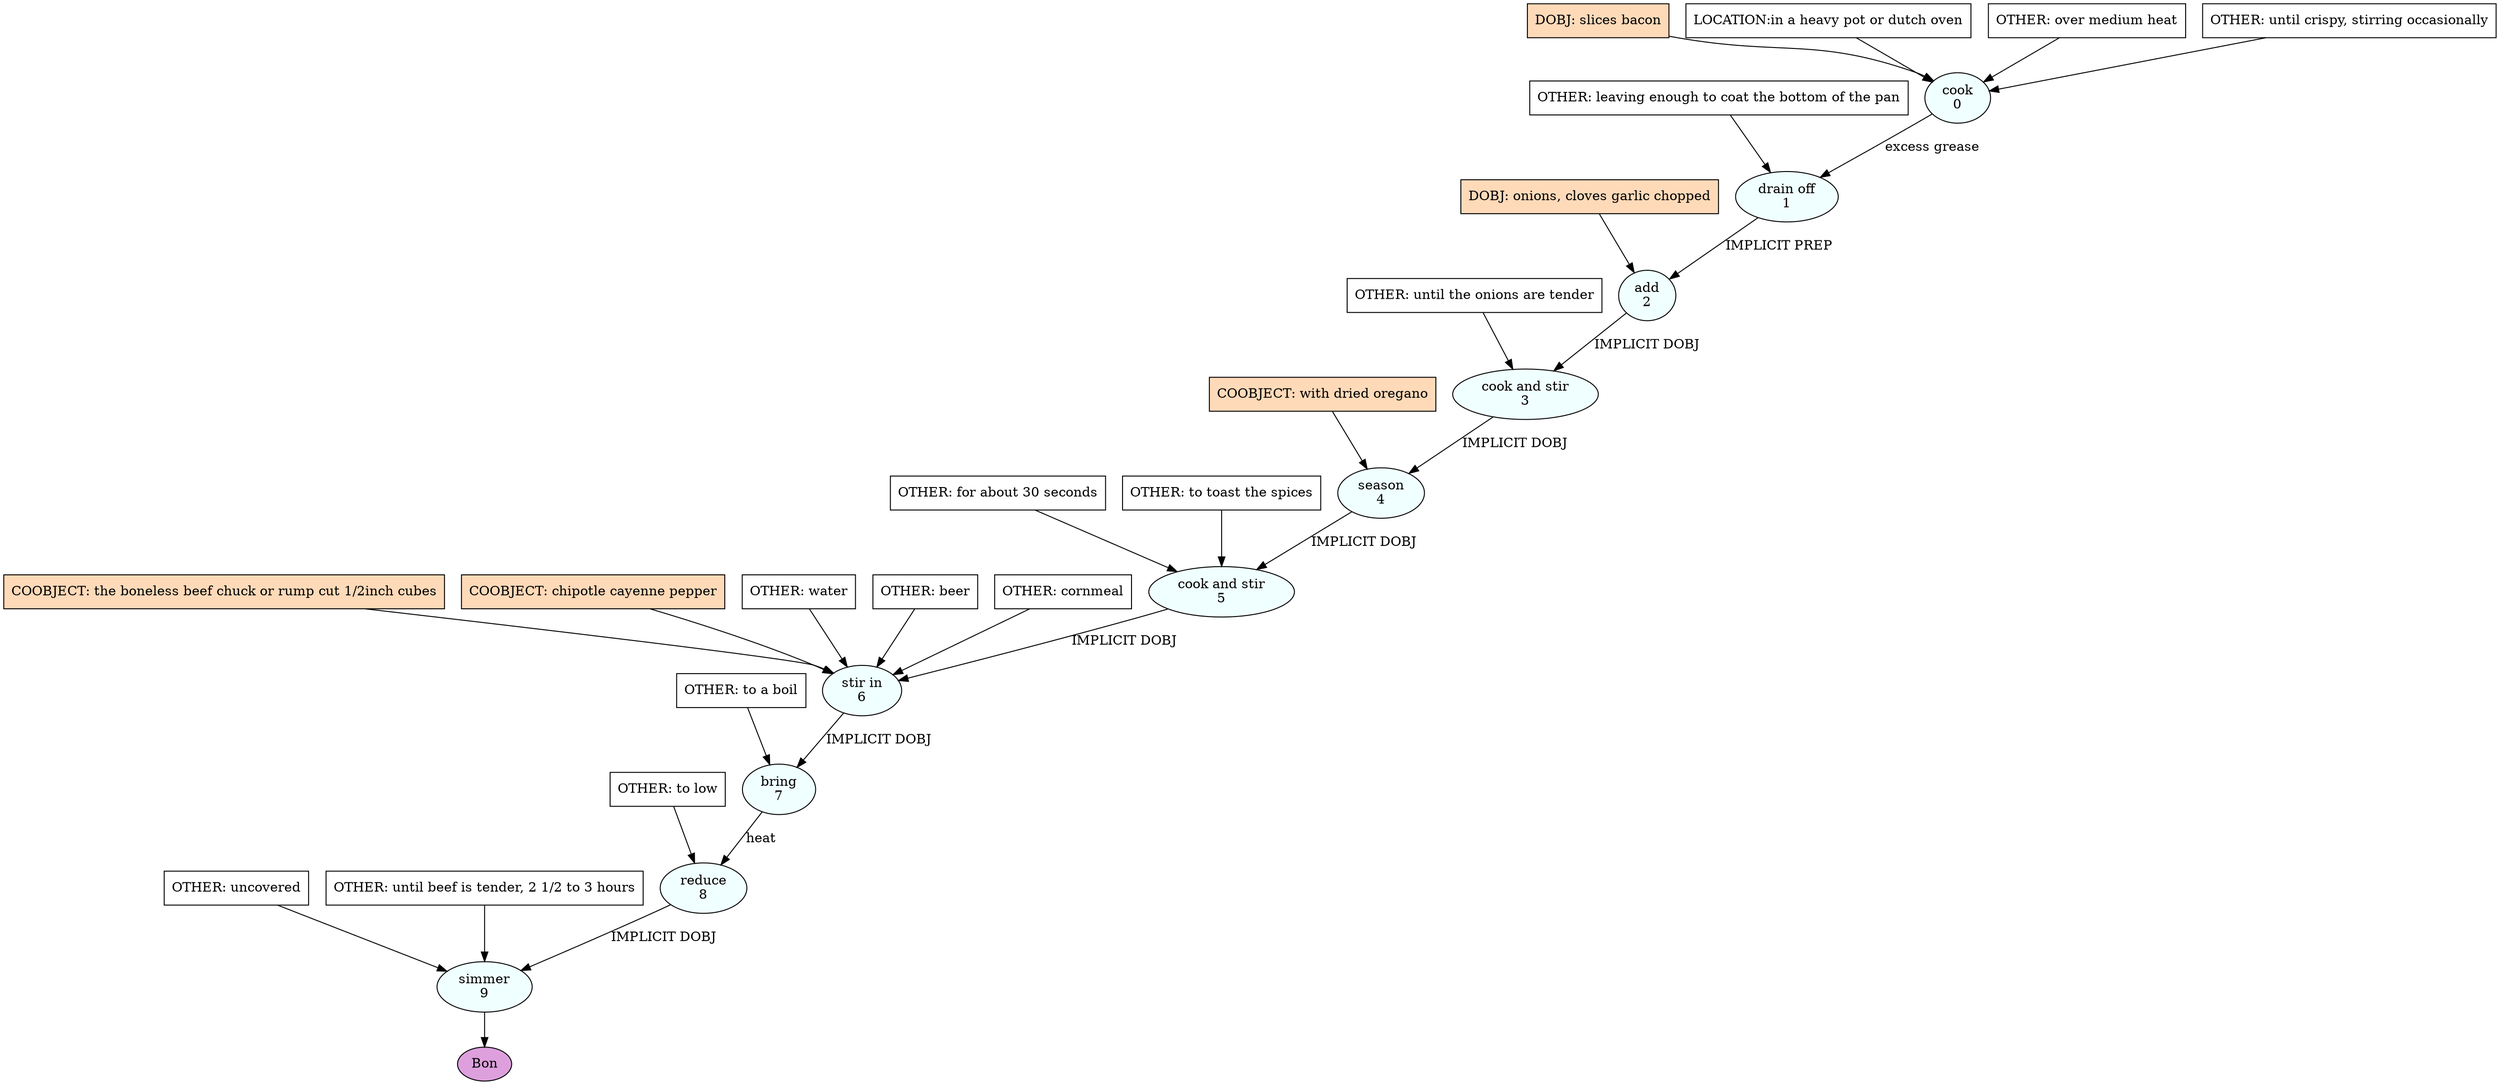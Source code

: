 digraph recipe {
E0[label="cook
0", shape=oval, style=filled, fillcolor=azure]
E1[label="drain off
1", shape=oval, style=filled, fillcolor=azure]
E2[label="add
2", shape=oval, style=filled, fillcolor=azure]
E3[label="cook and stir
3", shape=oval, style=filled, fillcolor=azure]
E4[label="season
4", shape=oval, style=filled, fillcolor=azure]
E5[label="cook and stir
5", shape=oval, style=filled, fillcolor=azure]
E6[label="stir in
6", shape=oval, style=filled, fillcolor=azure]
E7[label="bring
7", shape=oval, style=filled, fillcolor=azure]
E8[label="reduce
8", shape=oval, style=filled, fillcolor=azure]
E9[label="simmer
9", shape=oval, style=filled, fillcolor=azure]
D0[label="DOBJ: slices bacon", shape=box, style=filled, fillcolor=peachpuff]
D0 -> E0
P0_0[label="LOCATION:in a heavy pot or dutch oven", shape=box, style=filled, fillcolor=white]
P0_0 -> E0
O0_0[label="OTHER: over medium heat", shape=box, style=filled, fillcolor=white]
O0_0 -> E0
O0_1[label="OTHER: until crispy, stirring occasionally", shape=box, style=filled, fillcolor=white]
O0_1 -> E0
E0 -> E1 [label="excess grease"]
O1_0_0[label="OTHER: leaving enough to coat the bottom of the pan", shape=box, style=filled, fillcolor=white]
O1_0_0 -> E1
D2_ing[label="DOBJ: onions, cloves garlic chopped", shape=box, style=filled, fillcolor=peachpuff]
D2_ing -> E2
E1 -> E2 [label="IMPLICIT PREP"]
E2 -> E3 [label="IMPLICIT DOBJ"]
O3_0_0[label="OTHER: until the onions are tender", shape=box, style=filled, fillcolor=white]
O3_0_0 -> E3
E3 -> E4 [label="IMPLICIT DOBJ"]
P4_0_ing[label="COOBJECT: with dried oregano", shape=box, style=filled, fillcolor=peachpuff]
P4_0_ing -> E4
E4 -> E5 [label="IMPLICIT DOBJ"]
O5_0_0[label="OTHER: for about 30 seconds", shape=box, style=filled, fillcolor=white]
O5_0_0 -> E5
O5_1_0[label="OTHER: to toast the spices", shape=box, style=filled, fillcolor=white]
O5_1_0 -> E5
E5 -> E6 [label="IMPLICIT DOBJ"]
P6_0_ing[label="COOBJECT: the boneless beef chuck or rump cut 1/2inch cubes", shape=box, style=filled, fillcolor=peachpuff]
P6_0_ing -> E6
P6_1_ing[label="COOBJECT: chipotle cayenne pepper", shape=box, style=filled, fillcolor=peachpuff]
P6_1_ing -> E6
O6_0_0[label="OTHER: water", shape=box, style=filled, fillcolor=white]
O6_0_0 -> E6
O6_1_0[label="OTHER: beer", shape=box, style=filled, fillcolor=white]
O6_1_0 -> E6
O6_2_0[label="OTHER: cornmeal", shape=box, style=filled, fillcolor=white]
O6_2_0 -> E6
E6 -> E7 [label="IMPLICIT DOBJ"]
O7_0_0[label="OTHER: to a boil", shape=box, style=filled, fillcolor=white]
O7_0_0 -> E7
E7 -> E8 [label="heat"]
O8_0_0[label="OTHER: to low", shape=box, style=filled, fillcolor=white]
O8_0_0 -> E8
E8 -> E9 [label="IMPLICIT DOBJ"]
O9_0_0[label="OTHER: uncovered", shape=box, style=filled, fillcolor=white]
O9_0_0 -> E9
O9_1_0[label="OTHER: until beef is tender, 2 1/2 to 3 hours", shape=box, style=filled, fillcolor=white]
O9_1_0 -> E9
EOR[label="Bon", shape=oval, style=filled, fillcolor=plum]
E9 -> EOR
}
